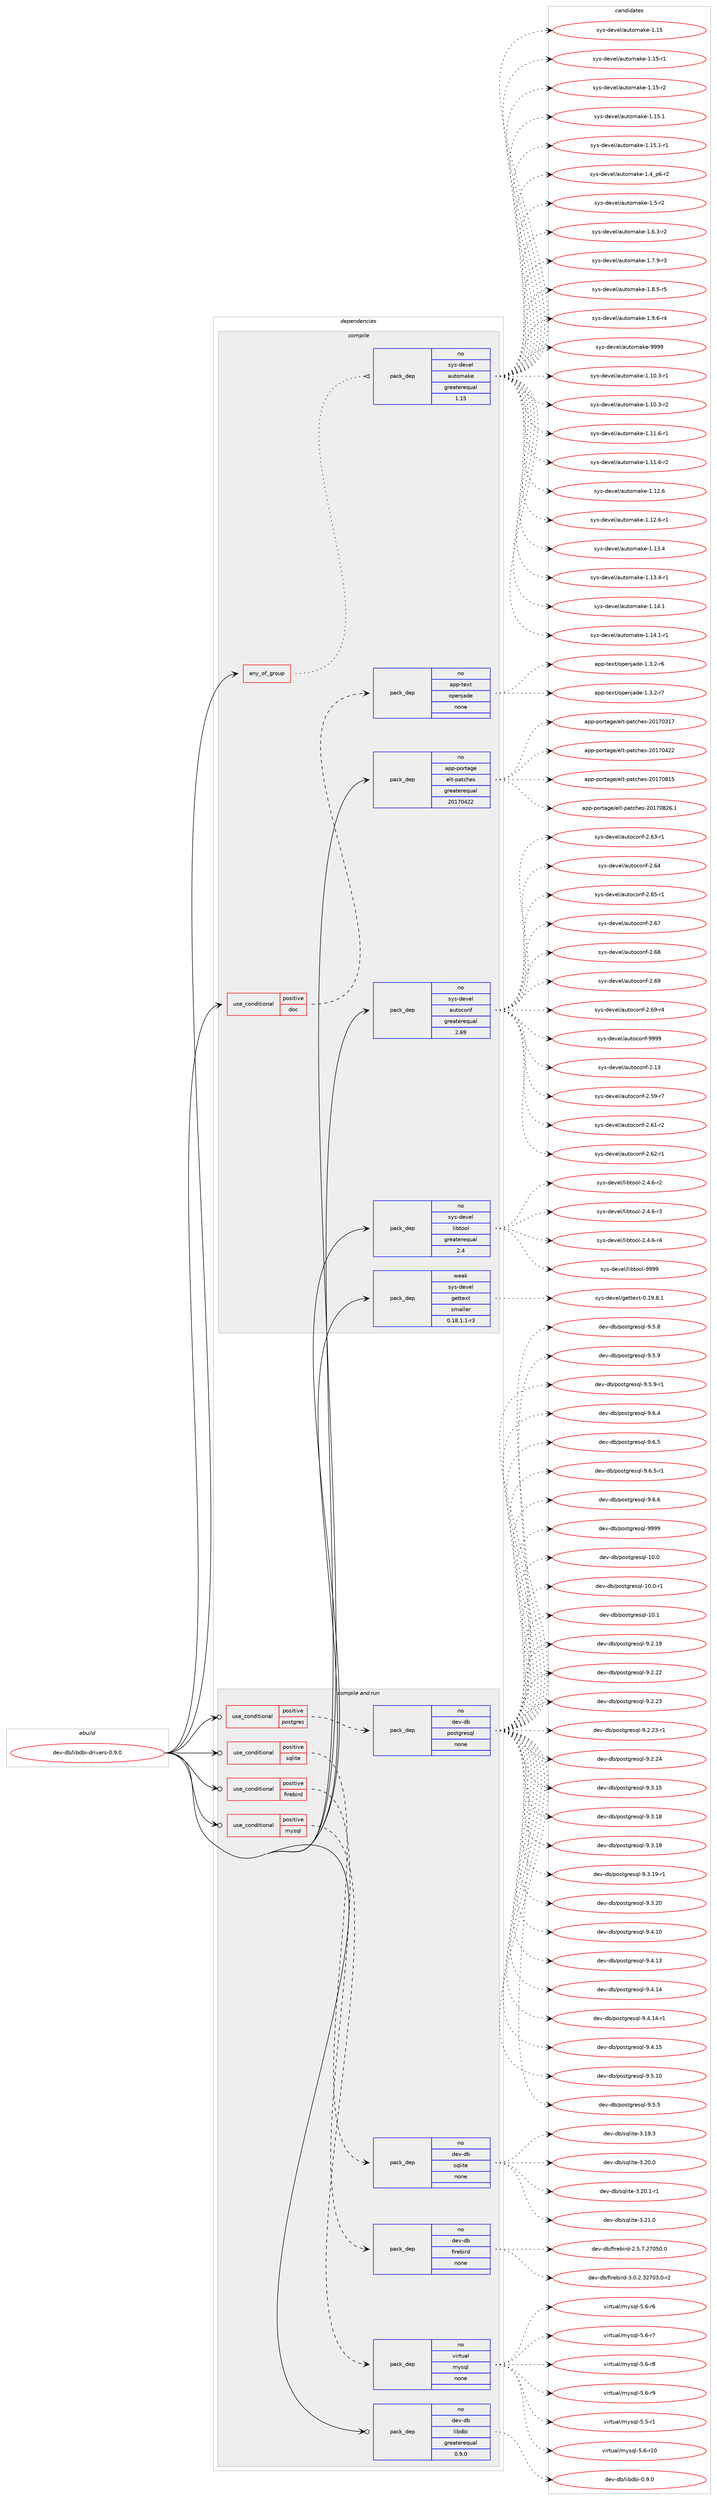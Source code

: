 digraph prolog {

# *************
# Graph options
# *************

newrank=true;
concentrate=true;
compound=true;
graph [rankdir=LR,fontname=Helvetica,fontsize=10,ranksep=1.5];#, ranksep=2.5, nodesep=0.2];
edge  [arrowhead=vee];
node  [fontname=Helvetica,fontsize=10];

# **********
# The ebuild
# **********

subgraph cluster_leftcol {
color=gray;
rank=same;
label=<<i>ebuild</i>>;
id [label="dev-db/libdbi-drivers-0.9.0", color=red, width=4, href="../dev-db/libdbi-drivers-0.9.0.svg"];
}

# ****************
# The dependencies
# ****************

subgraph cluster_midcol {
color=gray;
label=<<i>dependencies</i>>;
subgraph cluster_compile {
fillcolor="#eeeeee";
style=filled;
label=<<i>compile</i>>;
subgraph any1460 {
dependency66570 [label=<<TABLE BORDER="0" CELLBORDER="1" CELLSPACING="0" CELLPADDING="4"><TR><TD CELLPADDING="10">any_of_group</TD></TR></TABLE>>, shape=none, color=red];subgraph pack49121 {
dependency66571 [label=<<TABLE BORDER="0" CELLBORDER="1" CELLSPACING="0" CELLPADDING="4" WIDTH="220"><TR><TD ROWSPAN="6" CELLPADDING="30">pack_dep</TD></TR><TR><TD WIDTH="110">no</TD></TR><TR><TD>sys-devel</TD></TR><TR><TD>automake</TD></TR><TR><TD>greaterequal</TD></TR><TR><TD>1.15</TD></TR></TABLE>>, shape=none, color=blue];
}
dependency66570:e -> dependency66571:w [weight=20,style="dotted",arrowhead="oinv"];
}
id:e -> dependency66570:w [weight=20,style="solid",arrowhead="vee"];
subgraph cond15960 {
dependency66572 [label=<<TABLE BORDER="0" CELLBORDER="1" CELLSPACING="0" CELLPADDING="4"><TR><TD ROWSPAN="3" CELLPADDING="10">use_conditional</TD></TR><TR><TD>positive</TD></TR><TR><TD>doc</TD></TR></TABLE>>, shape=none, color=red];
subgraph pack49122 {
dependency66573 [label=<<TABLE BORDER="0" CELLBORDER="1" CELLSPACING="0" CELLPADDING="4" WIDTH="220"><TR><TD ROWSPAN="6" CELLPADDING="30">pack_dep</TD></TR><TR><TD WIDTH="110">no</TD></TR><TR><TD>app-text</TD></TR><TR><TD>openjade</TD></TR><TR><TD>none</TD></TR><TR><TD></TD></TR></TABLE>>, shape=none, color=blue];
}
dependency66572:e -> dependency66573:w [weight=20,style="dashed",arrowhead="vee"];
}
id:e -> dependency66572:w [weight=20,style="solid",arrowhead="vee"];
subgraph pack49123 {
dependency66574 [label=<<TABLE BORDER="0" CELLBORDER="1" CELLSPACING="0" CELLPADDING="4" WIDTH="220"><TR><TD ROWSPAN="6" CELLPADDING="30">pack_dep</TD></TR><TR><TD WIDTH="110">no</TD></TR><TR><TD>app-portage</TD></TR><TR><TD>elt-patches</TD></TR><TR><TD>greaterequal</TD></TR><TR><TD>20170422</TD></TR></TABLE>>, shape=none, color=blue];
}
id:e -> dependency66574:w [weight=20,style="solid",arrowhead="vee"];
subgraph pack49124 {
dependency66575 [label=<<TABLE BORDER="0" CELLBORDER="1" CELLSPACING="0" CELLPADDING="4" WIDTH="220"><TR><TD ROWSPAN="6" CELLPADDING="30">pack_dep</TD></TR><TR><TD WIDTH="110">no</TD></TR><TR><TD>sys-devel</TD></TR><TR><TD>autoconf</TD></TR><TR><TD>greaterequal</TD></TR><TR><TD>2.69</TD></TR></TABLE>>, shape=none, color=blue];
}
id:e -> dependency66575:w [weight=20,style="solid",arrowhead="vee"];
subgraph pack49125 {
dependency66576 [label=<<TABLE BORDER="0" CELLBORDER="1" CELLSPACING="0" CELLPADDING="4" WIDTH="220"><TR><TD ROWSPAN="6" CELLPADDING="30">pack_dep</TD></TR><TR><TD WIDTH="110">no</TD></TR><TR><TD>sys-devel</TD></TR><TR><TD>libtool</TD></TR><TR><TD>greaterequal</TD></TR><TR><TD>2.4</TD></TR></TABLE>>, shape=none, color=blue];
}
id:e -> dependency66576:w [weight=20,style="solid",arrowhead="vee"];
subgraph pack49126 {
dependency66577 [label=<<TABLE BORDER="0" CELLBORDER="1" CELLSPACING="0" CELLPADDING="4" WIDTH="220"><TR><TD ROWSPAN="6" CELLPADDING="30">pack_dep</TD></TR><TR><TD WIDTH="110">weak</TD></TR><TR><TD>sys-devel</TD></TR><TR><TD>gettext</TD></TR><TR><TD>smaller</TD></TR><TR><TD>0.18.1.1-r3</TD></TR></TABLE>>, shape=none, color=blue];
}
id:e -> dependency66577:w [weight=20,style="solid",arrowhead="vee"];
}
subgraph cluster_compileandrun {
fillcolor="#eeeeee";
style=filled;
label=<<i>compile and run</i>>;
subgraph cond15961 {
dependency66578 [label=<<TABLE BORDER="0" CELLBORDER="1" CELLSPACING="0" CELLPADDING="4"><TR><TD ROWSPAN="3" CELLPADDING="10">use_conditional</TD></TR><TR><TD>positive</TD></TR><TR><TD>firebird</TD></TR></TABLE>>, shape=none, color=red];
subgraph pack49127 {
dependency66579 [label=<<TABLE BORDER="0" CELLBORDER="1" CELLSPACING="0" CELLPADDING="4" WIDTH="220"><TR><TD ROWSPAN="6" CELLPADDING="30">pack_dep</TD></TR><TR><TD WIDTH="110">no</TD></TR><TR><TD>dev-db</TD></TR><TR><TD>firebird</TD></TR><TR><TD>none</TD></TR><TR><TD></TD></TR></TABLE>>, shape=none, color=blue];
}
dependency66578:e -> dependency66579:w [weight=20,style="dashed",arrowhead="vee"];
}
id:e -> dependency66578:w [weight=20,style="solid",arrowhead="odotvee"];
subgraph cond15962 {
dependency66580 [label=<<TABLE BORDER="0" CELLBORDER="1" CELLSPACING="0" CELLPADDING="4"><TR><TD ROWSPAN="3" CELLPADDING="10">use_conditional</TD></TR><TR><TD>positive</TD></TR><TR><TD>mysql</TD></TR></TABLE>>, shape=none, color=red];
subgraph pack49128 {
dependency66581 [label=<<TABLE BORDER="0" CELLBORDER="1" CELLSPACING="0" CELLPADDING="4" WIDTH="220"><TR><TD ROWSPAN="6" CELLPADDING="30">pack_dep</TD></TR><TR><TD WIDTH="110">no</TD></TR><TR><TD>virtual</TD></TR><TR><TD>mysql</TD></TR><TR><TD>none</TD></TR><TR><TD></TD></TR></TABLE>>, shape=none, color=blue];
}
dependency66580:e -> dependency66581:w [weight=20,style="dashed",arrowhead="vee"];
}
id:e -> dependency66580:w [weight=20,style="solid",arrowhead="odotvee"];
subgraph cond15963 {
dependency66582 [label=<<TABLE BORDER="0" CELLBORDER="1" CELLSPACING="0" CELLPADDING="4"><TR><TD ROWSPAN="3" CELLPADDING="10">use_conditional</TD></TR><TR><TD>positive</TD></TR><TR><TD>postgres</TD></TR></TABLE>>, shape=none, color=red];
subgraph pack49129 {
dependency66583 [label=<<TABLE BORDER="0" CELLBORDER="1" CELLSPACING="0" CELLPADDING="4" WIDTH="220"><TR><TD ROWSPAN="6" CELLPADDING="30">pack_dep</TD></TR><TR><TD WIDTH="110">no</TD></TR><TR><TD>dev-db</TD></TR><TR><TD>postgresql</TD></TR><TR><TD>none</TD></TR><TR><TD></TD></TR></TABLE>>, shape=none, color=blue];
}
dependency66582:e -> dependency66583:w [weight=20,style="dashed",arrowhead="vee"];
}
id:e -> dependency66582:w [weight=20,style="solid",arrowhead="odotvee"];
subgraph cond15964 {
dependency66584 [label=<<TABLE BORDER="0" CELLBORDER="1" CELLSPACING="0" CELLPADDING="4"><TR><TD ROWSPAN="3" CELLPADDING="10">use_conditional</TD></TR><TR><TD>positive</TD></TR><TR><TD>sqlite</TD></TR></TABLE>>, shape=none, color=red];
subgraph pack49130 {
dependency66585 [label=<<TABLE BORDER="0" CELLBORDER="1" CELLSPACING="0" CELLPADDING="4" WIDTH="220"><TR><TD ROWSPAN="6" CELLPADDING="30">pack_dep</TD></TR><TR><TD WIDTH="110">no</TD></TR><TR><TD>dev-db</TD></TR><TR><TD>sqlite</TD></TR><TR><TD>none</TD></TR><TR><TD></TD></TR></TABLE>>, shape=none, color=blue];
}
dependency66584:e -> dependency66585:w [weight=20,style="dashed",arrowhead="vee"];
}
id:e -> dependency66584:w [weight=20,style="solid",arrowhead="odotvee"];
subgraph pack49131 {
dependency66586 [label=<<TABLE BORDER="0" CELLBORDER="1" CELLSPACING="0" CELLPADDING="4" WIDTH="220"><TR><TD ROWSPAN="6" CELLPADDING="30">pack_dep</TD></TR><TR><TD WIDTH="110">no</TD></TR><TR><TD>dev-db</TD></TR><TR><TD>libdbi</TD></TR><TR><TD>greaterequal</TD></TR><TR><TD>0.9.0</TD></TR></TABLE>>, shape=none, color=blue];
}
id:e -> dependency66586:w [weight=20,style="solid",arrowhead="odotvee"];
}
subgraph cluster_run {
fillcolor="#eeeeee";
style=filled;
label=<<i>run</i>>;
}
}

# **************
# The candidates
# **************

subgraph cluster_choices {
rank=same;
color=gray;
label=<<i>candidates</i>>;

subgraph choice49121 {
color=black;
nodesep=1;
choice11512111545100101118101108479711711611110997107101454946494846514511449 [label="sys-devel/automake-1.10.3-r1", color=red, width=4,href="../sys-devel/automake-1.10.3-r1.svg"];
choice11512111545100101118101108479711711611110997107101454946494846514511450 [label="sys-devel/automake-1.10.3-r2", color=red, width=4,href="../sys-devel/automake-1.10.3-r2.svg"];
choice11512111545100101118101108479711711611110997107101454946494946544511449 [label="sys-devel/automake-1.11.6-r1", color=red, width=4,href="../sys-devel/automake-1.11.6-r1.svg"];
choice11512111545100101118101108479711711611110997107101454946494946544511450 [label="sys-devel/automake-1.11.6-r2", color=red, width=4,href="../sys-devel/automake-1.11.6-r2.svg"];
choice1151211154510010111810110847971171161111099710710145494649504654 [label="sys-devel/automake-1.12.6", color=red, width=4,href="../sys-devel/automake-1.12.6.svg"];
choice11512111545100101118101108479711711611110997107101454946495046544511449 [label="sys-devel/automake-1.12.6-r1", color=red, width=4,href="../sys-devel/automake-1.12.6-r1.svg"];
choice1151211154510010111810110847971171161111099710710145494649514652 [label="sys-devel/automake-1.13.4", color=red, width=4,href="../sys-devel/automake-1.13.4.svg"];
choice11512111545100101118101108479711711611110997107101454946495146524511449 [label="sys-devel/automake-1.13.4-r1", color=red, width=4,href="../sys-devel/automake-1.13.4-r1.svg"];
choice1151211154510010111810110847971171161111099710710145494649524649 [label="sys-devel/automake-1.14.1", color=red, width=4,href="../sys-devel/automake-1.14.1.svg"];
choice11512111545100101118101108479711711611110997107101454946495246494511449 [label="sys-devel/automake-1.14.1-r1", color=red, width=4,href="../sys-devel/automake-1.14.1-r1.svg"];
choice115121115451001011181011084797117116111109971071014549464953 [label="sys-devel/automake-1.15", color=red, width=4,href="../sys-devel/automake-1.15.svg"];
choice1151211154510010111810110847971171161111099710710145494649534511449 [label="sys-devel/automake-1.15-r1", color=red, width=4,href="../sys-devel/automake-1.15-r1.svg"];
choice1151211154510010111810110847971171161111099710710145494649534511450 [label="sys-devel/automake-1.15-r2", color=red, width=4,href="../sys-devel/automake-1.15-r2.svg"];
choice1151211154510010111810110847971171161111099710710145494649534649 [label="sys-devel/automake-1.15.1", color=red, width=4,href="../sys-devel/automake-1.15.1.svg"];
choice11512111545100101118101108479711711611110997107101454946495346494511449 [label="sys-devel/automake-1.15.1-r1", color=red, width=4,href="../sys-devel/automake-1.15.1-r1.svg"];
choice115121115451001011181011084797117116111109971071014549465295112544511450 [label="sys-devel/automake-1.4_p6-r2", color=red, width=4,href="../sys-devel/automake-1.4_p6-r2.svg"];
choice11512111545100101118101108479711711611110997107101454946534511450 [label="sys-devel/automake-1.5-r2", color=red, width=4,href="../sys-devel/automake-1.5-r2.svg"];
choice115121115451001011181011084797117116111109971071014549465446514511450 [label="sys-devel/automake-1.6.3-r2", color=red, width=4,href="../sys-devel/automake-1.6.3-r2.svg"];
choice115121115451001011181011084797117116111109971071014549465546574511451 [label="sys-devel/automake-1.7.9-r3", color=red, width=4,href="../sys-devel/automake-1.7.9-r3.svg"];
choice115121115451001011181011084797117116111109971071014549465646534511453 [label="sys-devel/automake-1.8.5-r5", color=red, width=4,href="../sys-devel/automake-1.8.5-r5.svg"];
choice115121115451001011181011084797117116111109971071014549465746544511452 [label="sys-devel/automake-1.9.6-r4", color=red, width=4,href="../sys-devel/automake-1.9.6-r4.svg"];
choice115121115451001011181011084797117116111109971071014557575757 [label="sys-devel/automake-9999", color=red, width=4,href="../sys-devel/automake-9999.svg"];
dependency66571:e -> choice11512111545100101118101108479711711611110997107101454946494846514511449:w [style=dotted,weight="100"];
dependency66571:e -> choice11512111545100101118101108479711711611110997107101454946494846514511450:w [style=dotted,weight="100"];
dependency66571:e -> choice11512111545100101118101108479711711611110997107101454946494946544511449:w [style=dotted,weight="100"];
dependency66571:e -> choice11512111545100101118101108479711711611110997107101454946494946544511450:w [style=dotted,weight="100"];
dependency66571:e -> choice1151211154510010111810110847971171161111099710710145494649504654:w [style=dotted,weight="100"];
dependency66571:e -> choice11512111545100101118101108479711711611110997107101454946495046544511449:w [style=dotted,weight="100"];
dependency66571:e -> choice1151211154510010111810110847971171161111099710710145494649514652:w [style=dotted,weight="100"];
dependency66571:e -> choice11512111545100101118101108479711711611110997107101454946495146524511449:w [style=dotted,weight="100"];
dependency66571:e -> choice1151211154510010111810110847971171161111099710710145494649524649:w [style=dotted,weight="100"];
dependency66571:e -> choice11512111545100101118101108479711711611110997107101454946495246494511449:w [style=dotted,weight="100"];
dependency66571:e -> choice115121115451001011181011084797117116111109971071014549464953:w [style=dotted,weight="100"];
dependency66571:e -> choice1151211154510010111810110847971171161111099710710145494649534511449:w [style=dotted,weight="100"];
dependency66571:e -> choice1151211154510010111810110847971171161111099710710145494649534511450:w [style=dotted,weight="100"];
dependency66571:e -> choice1151211154510010111810110847971171161111099710710145494649534649:w [style=dotted,weight="100"];
dependency66571:e -> choice11512111545100101118101108479711711611110997107101454946495346494511449:w [style=dotted,weight="100"];
dependency66571:e -> choice115121115451001011181011084797117116111109971071014549465295112544511450:w [style=dotted,weight="100"];
dependency66571:e -> choice11512111545100101118101108479711711611110997107101454946534511450:w [style=dotted,weight="100"];
dependency66571:e -> choice115121115451001011181011084797117116111109971071014549465446514511450:w [style=dotted,weight="100"];
dependency66571:e -> choice115121115451001011181011084797117116111109971071014549465546574511451:w [style=dotted,weight="100"];
dependency66571:e -> choice115121115451001011181011084797117116111109971071014549465646534511453:w [style=dotted,weight="100"];
dependency66571:e -> choice115121115451001011181011084797117116111109971071014549465746544511452:w [style=dotted,weight="100"];
dependency66571:e -> choice115121115451001011181011084797117116111109971071014557575757:w [style=dotted,weight="100"];
}
subgraph choice49122 {
color=black;
nodesep=1;
choice971121124511610112011647111112101110106971001014549465146504511454 [label="app-text/openjade-1.3.2-r6", color=red, width=4,href="../app-text/openjade-1.3.2-r6.svg"];
choice971121124511610112011647111112101110106971001014549465146504511455 [label="app-text/openjade-1.3.2-r7", color=red, width=4,href="../app-text/openjade-1.3.2-r7.svg"];
dependency66573:e -> choice971121124511610112011647111112101110106971001014549465146504511454:w [style=dotted,weight="100"];
dependency66573:e -> choice971121124511610112011647111112101110106971001014549465146504511455:w [style=dotted,weight="100"];
}
subgraph choice49123 {
color=black;
nodesep=1;
choice97112112451121111141169710310147101108116451129711699104101115455048495548514955 [label="app-portage/elt-patches-20170317", color=red, width=4,href="../app-portage/elt-patches-20170317.svg"];
choice97112112451121111141169710310147101108116451129711699104101115455048495548525050 [label="app-portage/elt-patches-20170422", color=red, width=4,href="../app-portage/elt-patches-20170422.svg"];
choice97112112451121111141169710310147101108116451129711699104101115455048495548564953 [label="app-portage/elt-patches-20170815", color=red, width=4,href="../app-portage/elt-patches-20170815.svg"];
choice971121124511211111411697103101471011081164511297116991041011154550484955485650544649 [label="app-portage/elt-patches-20170826.1", color=red, width=4,href="../app-portage/elt-patches-20170826.1.svg"];
dependency66574:e -> choice97112112451121111141169710310147101108116451129711699104101115455048495548514955:w [style=dotted,weight="100"];
dependency66574:e -> choice97112112451121111141169710310147101108116451129711699104101115455048495548525050:w [style=dotted,weight="100"];
dependency66574:e -> choice97112112451121111141169710310147101108116451129711699104101115455048495548564953:w [style=dotted,weight="100"];
dependency66574:e -> choice971121124511211111411697103101471011081164511297116991041011154550484955485650544649:w [style=dotted,weight="100"];
}
subgraph choice49124 {
color=black;
nodesep=1;
choice115121115451001011181011084797117116111991111101024550464951 [label="sys-devel/autoconf-2.13", color=red, width=4,href="../sys-devel/autoconf-2.13.svg"];
choice1151211154510010111810110847971171161119911111010245504653574511455 [label="sys-devel/autoconf-2.59-r7", color=red, width=4,href="../sys-devel/autoconf-2.59-r7.svg"];
choice1151211154510010111810110847971171161119911111010245504654494511450 [label="sys-devel/autoconf-2.61-r2", color=red, width=4,href="../sys-devel/autoconf-2.61-r2.svg"];
choice1151211154510010111810110847971171161119911111010245504654504511449 [label="sys-devel/autoconf-2.62-r1", color=red, width=4,href="../sys-devel/autoconf-2.62-r1.svg"];
choice1151211154510010111810110847971171161119911111010245504654514511449 [label="sys-devel/autoconf-2.63-r1", color=red, width=4,href="../sys-devel/autoconf-2.63-r1.svg"];
choice115121115451001011181011084797117116111991111101024550465452 [label="sys-devel/autoconf-2.64", color=red, width=4,href="../sys-devel/autoconf-2.64.svg"];
choice1151211154510010111810110847971171161119911111010245504654534511449 [label="sys-devel/autoconf-2.65-r1", color=red, width=4,href="../sys-devel/autoconf-2.65-r1.svg"];
choice115121115451001011181011084797117116111991111101024550465455 [label="sys-devel/autoconf-2.67", color=red, width=4,href="../sys-devel/autoconf-2.67.svg"];
choice115121115451001011181011084797117116111991111101024550465456 [label="sys-devel/autoconf-2.68", color=red, width=4,href="../sys-devel/autoconf-2.68.svg"];
choice115121115451001011181011084797117116111991111101024550465457 [label="sys-devel/autoconf-2.69", color=red, width=4,href="../sys-devel/autoconf-2.69.svg"];
choice1151211154510010111810110847971171161119911111010245504654574511452 [label="sys-devel/autoconf-2.69-r4", color=red, width=4,href="../sys-devel/autoconf-2.69-r4.svg"];
choice115121115451001011181011084797117116111991111101024557575757 [label="sys-devel/autoconf-9999", color=red, width=4,href="../sys-devel/autoconf-9999.svg"];
dependency66575:e -> choice115121115451001011181011084797117116111991111101024550464951:w [style=dotted,weight="100"];
dependency66575:e -> choice1151211154510010111810110847971171161119911111010245504653574511455:w [style=dotted,weight="100"];
dependency66575:e -> choice1151211154510010111810110847971171161119911111010245504654494511450:w [style=dotted,weight="100"];
dependency66575:e -> choice1151211154510010111810110847971171161119911111010245504654504511449:w [style=dotted,weight="100"];
dependency66575:e -> choice1151211154510010111810110847971171161119911111010245504654514511449:w [style=dotted,weight="100"];
dependency66575:e -> choice115121115451001011181011084797117116111991111101024550465452:w [style=dotted,weight="100"];
dependency66575:e -> choice1151211154510010111810110847971171161119911111010245504654534511449:w [style=dotted,weight="100"];
dependency66575:e -> choice115121115451001011181011084797117116111991111101024550465455:w [style=dotted,weight="100"];
dependency66575:e -> choice115121115451001011181011084797117116111991111101024550465456:w [style=dotted,weight="100"];
dependency66575:e -> choice115121115451001011181011084797117116111991111101024550465457:w [style=dotted,weight="100"];
dependency66575:e -> choice1151211154510010111810110847971171161119911111010245504654574511452:w [style=dotted,weight="100"];
dependency66575:e -> choice115121115451001011181011084797117116111991111101024557575757:w [style=dotted,weight="100"];
}
subgraph choice49125 {
color=black;
nodesep=1;
choice1151211154510010111810110847108105981161111111084550465246544511450 [label="sys-devel/libtool-2.4.6-r2", color=red, width=4,href="../sys-devel/libtool-2.4.6-r2.svg"];
choice1151211154510010111810110847108105981161111111084550465246544511451 [label="sys-devel/libtool-2.4.6-r3", color=red, width=4,href="../sys-devel/libtool-2.4.6-r3.svg"];
choice1151211154510010111810110847108105981161111111084550465246544511452 [label="sys-devel/libtool-2.4.6-r4", color=red, width=4,href="../sys-devel/libtool-2.4.6-r4.svg"];
choice1151211154510010111810110847108105981161111111084557575757 [label="sys-devel/libtool-9999", color=red, width=4,href="../sys-devel/libtool-9999.svg"];
dependency66576:e -> choice1151211154510010111810110847108105981161111111084550465246544511450:w [style=dotted,weight="100"];
dependency66576:e -> choice1151211154510010111810110847108105981161111111084550465246544511451:w [style=dotted,weight="100"];
dependency66576:e -> choice1151211154510010111810110847108105981161111111084550465246544511452:w [style=dotted,weight="100"];
dependency66576:e -> choice1151211154510010111810110847108105981161111111084557575757:w [style=dotted,weight="100"];
}
subgraph choice49126 {
color=black;
nodesep=1;
choice1151211154510010111810110847103101116116101120116454846495746564649 [label="sys-devel/gettext-0.19.8.1", color=red, width=4,href="../sys-devel/gettext-0.19.8.1.svg"];
dependency66577:e -> choice1151211154510010111810110847103101116116101120116454846495746564649:w [style=dotted,weight="100"];
}
subgraph choice49127 {
color=black;
nodesep=1;
choice100101118451009847102105114101981051141004550465346554650554853484648 [label="dev-db/firebird-2.5.7.27050.0", color=red, width=4,href="../dev-db/firebird-2.5.7.27050.0.svg"];
choice1001011184510098471021051141019810511410045514648465046515055485146484511450 [label="dev-db/firebird-3.0.2.32703.0-r2", color=red, width=4,href="../dev-db/firebird-3.0.2.32703.0-r2.svg"];
dependency66579:e -> choice100101118451009847102105114101981051141004550465346554650554853484648:w [style=dotted,weight="100"];
dependency66579:e -> choice1001011184510098471021051141019810511410045514648465046515055485146484511450:w [style=dotted,weight="100"];
}
subgraph choice49128 {
color=black;
nodesep=1;
choice1181051141161179710847109121115113108455346534511449 [label="virtual/mysql-5.5-r1", color=red, width=4,href="../virtual/mysql-5.5-r1.svg"];
choice118105114116117971084710912111511310845534654451144948 [label="virtual/mysql-5.6-r10", color=red, width=4,href="../virtual/mysql-5.6-r10.svg"];
choice1181051141161179710847109121115113108455346544511454 [label="virtual/mysql-5.6-r6", color=red, width=4,href="../virtual/mysql-5.6-r6.svg"];
choice1181051141161179710847109121115113108455346544511455 [label="virtual/mysql-5.6-r7", color=red, width=4,href="../virtual/mysql-5.6-r7.svg"];
choice1181051141161179710847109121115113108455346544511456 [label="virtual/mysql-5.6-r8", color=red, width=4,href="../virtual/mysql-5.6-r8.svg"];
choice1181051141161179710847109121115113108455346544511457 [label="virtual/mysql-5.6-r9", color=red, width=4,href="../virtual/mysql-5.6-r9.svg"];
dependency66581:e -> choice1181051141161179710847109121115113108455346534511449:w [style=dotted,weight="100"];
dependency66581:e -> choice118105114116117971084710912111511310845534654451144948:w [style=dotted,weight="100"];
dependency66581:e -> choice1181051141161179710847109121115113108455346544511454:w [style=dotted,weight="100"];
dependency66581:e -> choice1181051141161179710847109121115113108455346544511455:w [style=dotted,weight="100"];
dependency66581:e -> choice1181051141161179710847109121115113108455346544511456:w [style=dotted,weight="100"];
dependency66581:e -> choice1181051141161179710847109121115113108455346544511457:w [style=dotted,weight="100"];
}
subgraph choice49129 {
color=black;
nodesep=1;
choice1001011184510098471121111151161031141011151131084549484648 [label="dev-db/postgresql-10.0", color=red, width=4,href="../dev-db/postgresql-10.0.svg"];
choice10010111845100984711211111511610311410111511310845494846484511449 [label="dev-db/postgresql-10.0-r1", color=red, width=4,href="../dev-db/postgresql-10.0-r1.svg"];
choice1001011184510098471121111151161031141011151131084549484649 [label="dev-db/postgresql-10.1", color=red, width=4,href="../dev-db/postgresql-10.1.svg"];
choice10010111845100984711211111511610311410111511310845574650464957 [label="dev-db/postgresql-9.2.19", color=red, width=4,href="../dev-db/postgresql-9.2.19.svg"];
choice10010111845100984711211111511610311410111511310845574650465050 [label="dev-db/postgresql-9.2.22", color=red, width=4,href="../dev-db/postgresql-9.2.22.svg"];
choice10010111845100984711211111511610311410111511310845574650465051 [label="dev-db/postgresql-9.2.23", color=red, width=4,href="../dev-db/postgresql-9.2.23.svg"];
choice100101118451009847112111115116103114101115113108455746504650514511449 [label="dev-db/postgresql-9.2.23-r1", color=red, width=4,href="../dev-db/postgresql-9.2.23-r1.svg"];
choice10010111845100984711211111511610311410111511310845574650465052 [label="dev-db/postgresql-9.2.24", color=red, width=4,href="../dev-db/postgresql-9.2.24.svg"];
choice10010111845100984711211111511610311410111511310845574651464953 [label="dev-db/postgresql-9.3.15", color=red, width=4,href="../dev-db/postgresql-9.3.15.svg"];
choice10010111845100984711211111511610311410111511310845574651464956 [label="dev-db/postgresql-9.3.18", color=red, width=4,href="../dev-db/postgresql-9.3.18.svg"];
choice10010111845100984711211111511610311410111511310845574651464957 [label="dev-db/postgresql-9.3.19", color=red, width=4,href="../dev-db/postgresql-9.3.19.svg"];
choice100101118451009847112111115116103114101115113108455746514649574511449 [label="dev-db/postgresql-9.3.19-r1", color=red, width=4,href="../dev-db/postgresql-9.3.19-r1.svg"];
choice10010111845100984711211111511610311410111511310845574651465048 [label="dev-db/postgresql-9.3.20", color=red, width=4,href="../dev-db/postgresql-9.3.20.svg"];
choice10010111845100984711211111511610311410111511310845574652464948 [label="dev-db/postgresql-9.4.10", color=red, width=4,href="../dev-db/postgresql-9.4.10.svg"];
choice10010111845100984711211111511610311410111511310845574652464951 [label="dev-db/postgresql-9.4.13", color=red, width=4,href="../dev-db/postgresql-9.4.13.svg"];
choice10010111845100984711211111511610311410111511310845574652464952 [label="dev-db/postgresql-9.4.14", color=red, width=4,href="../dev-db/postgresql-9.4.14.svg"];
choice100101118451009847112111115116103114101115113108455746524649524511449 [label="dev-db/postgresql-9.4.14-r1", color=red, width=4,href="../dev-db/postgresql-9.4.14-r1.svg"];
choice10010111845100984711211111511610311410111511310845574652464953 [label="dev-db/postgresql-9.4.15", color=red, width=4,href="../dev-db/postgresql-9.4.15.svg"];
choice10010111845100984711211111511610311410111511310845574653464948 [label="dev-db/postgresql-9.5.10", color=red, width=4,href="../dev-db/postgresql-9.5.10.svg"];
choice100101118451009847112111115116103114101115113108455746534653 [label="dev-db/postgresql-9.5.5", color=red, width=4,href="../dev-db/postgresql-9.5.5.svg"];
choice100101118451009847112111115116103114101115113108455746534656 [label="dev-db/postgresql-9.5.8", color=red, width=4,href="../dev-db/postgresql-9.5.8.svg"];
choice100101118451009847112111115116103114101115113108455746534657 [label="dev-db/postgresql-9.5.9", color=red, width=4,href="../dev-db/postgresql-9.5.9.svg"];
choice1001011184510098471121111151161031141011151131084557465346574511449 [label="dev-db/postgresql-9.5.9-r1", color=red, width=4,href="../dev-db/postgresql-9.5.9-r1.svg"];
choice100101118451009847112111115116103114101115113108455746544652 [label="dev-db/postgresql-9.6.4", color=red, width=4,href="../dev-db/postgresql-9.6.4.svg"];
choice100101118451009847112111115116103114101115113108455746544653 [label="dev-db/postgresql-9.6.5", color=red, width=4,href="../dev-db/postgresql-9.6.5.svg"];
choice1001011184510098471121111151161031141011151131084557465446534511449 [label="dev-db/postgresql-9.6.5-r1", color=red, width=4,href="../dev-db/postgresql-9.6.5-r1.svg"];
choice100101118451009847112111115116103114101115113108455746544654 [label="dev-db/postgresql-9.6.6", color=red, width=4,href="../dev-db/postgresql-9.6.6.svg"];
choice1001011184510098471121111151161031141011151131084557575757 [label="dev-db/postgresql-9999", color=red, width=4,href="../dev-db/postgresql-9999.svg"];
dependency66583:e -> choice1001011184510098471121111151161031141011151131084549484648:w [style=dotted,weight="100"];
dependency66583:e -> choice10010111845100984711211111511610311410111511310845494846484511449:w [style=dotted,weight="100"];
dependency66583:e -> choice1001011184510098471121111151161031141011151131084549484649:w [style=dotted,weight="100"];
dependency66583:e -> choice10010111845100984711211111511610311410111511310845574650464957:w [style=dotted,weight="100"];
dependency66583:e -> choice10010111845100984711211111511610311410111511310845574650465050:w [style=dotted,weight="100"];
dependency66583:e -> choice10010111845100984711211111511610311410111511310845574650465051:w [style=dotted,weight="100"];
dependency66583:e -> choice100101118451009847112111115116103114101115113108455746504650514511449:w [style=dotted,weight="100"];
dependency66583:e -> choice10010111845100984711211111511610311410111511310845574650465052:w [style=dotted,weight="100"];
dependency66583:e -> choice10010111845100984711211111511610311410111511310845574651464953:w [style=dotted,weight="100"];
dependency66583:e -> choice10010111845100984711211111511610311410111511310845574651464956:w [style=dotted,weight="100"];
dependency66583:e -> choice10010111845100984711211111511610311410111511310845574651464957:w [style=dotted,weight="100"];
dependency66583:e -> choice100101118451009847112111115116103114101115113108455746514649574511449:w [style=dotted,weight="100"];
dependency66583:e -> choice10010111845100984711211111511610311410111511310845574651465048:w [style=dotted,weight="100"];
dependency66583:e -> choice10010111845100984711211111511610311410111511310845574652464948:w [style=dotted,weight="100"];
dependency66583:e -> choice10010111845100984711211111511610311410111511310845574652464951:w [style=dotted,weight="100"];
dependency66583:e -> choice10010111845100984711211111511610311410111511310845574652464952:w [style=dotted,weight="100"];
dependency66583:e -> choice100101118451009847112111115116103114101115113108455746524649524511449:w [style=dotted,weight="100"];
dependency66583:e -> choice10010111845100984711211111511610311410111511310845574652464953:w [style=dotted,weight="100"];
dependency66583:e -> choice10010111845100984711211111511610311410111511310845574653464948:w [style=dotted,weight="100"];
dependency66583:e -> choice100101118451009847112111115116103114101115113108455746534653:w [style=dotted,weight="100"];
dependency66583:e -> choice100101118451009847112111115116103114101115113108455746534656:w [style=dotted,weight="100"];
dependency66583:e -> choice100101118451009847112111115116103114101115113108455746534657:w [style=dotted,weight="100"];
dependency66583:e -> choice1001011184510098471121111151161031141011151131084557465346574511449:w [style=dotted,weight="100"];
dependency66583:e -> choice100101118451009847112111115116103114101115113108455746544652:w [style=dotted,weight="100"];
dependency66583:e -> choice100101118451009847112111115116103114101115113108455746544653:w [style=dotted,weight="100"];
dependency66583:e -> choice1001011184510098471121111151161031141011151131084557465446534511449:w [style=dotted,weight="100"];
dependency66583:e -> choice100101118451009847112111115116103114101115113108455746544654:w [style=dotted,weight="100"];
dependency66583:e -> choice1001011184510098471121111151161031141011151131084557575757:w [style=dotted,weight="100"];
}
subgraph choice49130 {
color=black;
nodesep=1;
choice10010111845100984711511310810511610145514649574651 [label="dev-db/sqlite-3.19.3", color=red, width=4,href="../dev-db/sqlite-3.19.3.svg"];
choice10010111845100984711511310810511610145514650484648 [label="dev-db/sqlite-3.20.0", color=red, width=4,href="../dev-db/sqlite-3.20.0.svg"];
choice100101118451009847115113108105116101455146504846494511449 [label="dev-db/sqlite-3.20.1-r1", color=red, width=4,href="../dev-db/sqlite-3.20.1-r1.svg"];
choice10010111845100984711511310810511610145514650494648 [label="dev-db/sqlite-3.21.0", color=red, width=4,href="../dev-db/sqlite-3.21.0.svg"];
dependency66585:e -> choice10010111845100984711511310810511610145514649574651:w [style=dotted,weight="100"];
dependency66585:e -> choice10010111845100984711511310810511610145514650484648:w [style=dotted,weight="100"];
dependency66585:e -> choice100101118451009847115113108105116101455146504846494511449:w [style=dotted,weight="100"];
dependency66585:e -> choice10010111845100984711511310810511610145514650494648:w [style=dotted,weight="100"];
}
subgraph choice49131 {
color=black;
nodesep=1;
choice1001011184510098471081059810098105454846574648 [label="dev-db/libdbi-0.9.0", color=red, width=4,href="../dev-db/libdbi-0.9.0.svg"];
dependency66586:e -> choice1001011184510098471081059810098105454846574648:w [style=dotted,weight="100"];
}
}

}
